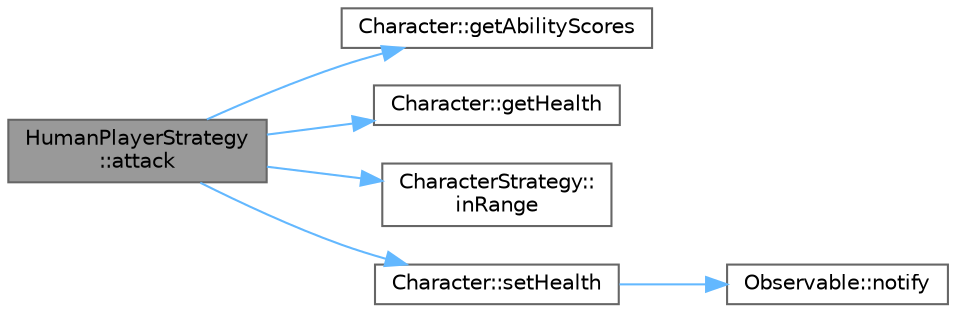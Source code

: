 digraph "HumanPlayerStrategy::attack"
{
 // LATEX_PDF_SIZE
  bgcolor="transparent";
  edge [fontname=Helvetica,fontsize=10,labelfontname=Helvetica,labelfontsize=10];
  node [fontname=Helvetica,fontsize=10,shape=box,height=0.2,width=0.4];
  rankdir="LR";
  Node1 [id="Node000001",label="HumanPlayerStrategy\l::attack",height=0.2,width=0.4,color="gray40", fillcolor="grey60", style="filled", fontcolor="black",tooltip="method that attacks the npc"];
  Node1 -> Node2 [id="edge6_Node000001_Node000002",color="steelblue1",style="solid",tooltip=" "];
  Node2 [id="Node000002",label="Character::getAbilityScores",height=0.2,width=0.4,color="grey40", fillcolor="white", style="filled",URL="$class_character.html#a07d5a321657a818aff46fbd160749fdd",tooltip=" "];
  Node1 -> Node3 [id="edge7_Node000001_Node000003",color="steelblue1",style="solid",tooltip=" "];
  Node3 [id="Node000003",label="Character::getHealth",height=0.2,width=0.4,color="grey40", fillcolor="white", style="filled",URL="$class_character.html#a39eeebcbdbc13cd4d1d274da5d051f85",tooltip=" "];
  Node1 -> Node4 [id="edge8_Node000001_Node000004",color="steelblue1",style="solid",tooltip=" "];
  Node4 [id="Node000004",label="CharacterStrategy::\linRange",height=0.2,width=0.4,color="grey40", fillcolor="white", style="filled",URL="$class_character_strategy.html#ab00b5833afab903bf8e2106b81e6b286",tooltip="method that checks if the character is in range to attack/interact with"];
  Node1 -> Node5 [id="edge9_Node000001_Node000005",color="steelblue1",style="solid",tooltip=" "];
  Node5 [id="Node000005",label="Character::setHealth",height=0.2,width=0.4,color="grey40", fillcolor="white", style="filled",URL="$class_character.html#afd06ab5d08a0edc75539f3586ccac66d",tooltip=" "];
  Node5 -> Node6 [id="edge10_Node000005_Node000006",color="steelblue1",style="solid",tooltip=" "];
  Node6 [id="Node000006",label="Observable::notify",height=0.2,width=0.4,color="grey40", fillcolor="white", style="filled",URL="$class_observable.html#ae181cee45eafcdd3244f2385ac1357d7",tooltip="Notifies all attached observers about a state change in the Observable object."];
}
